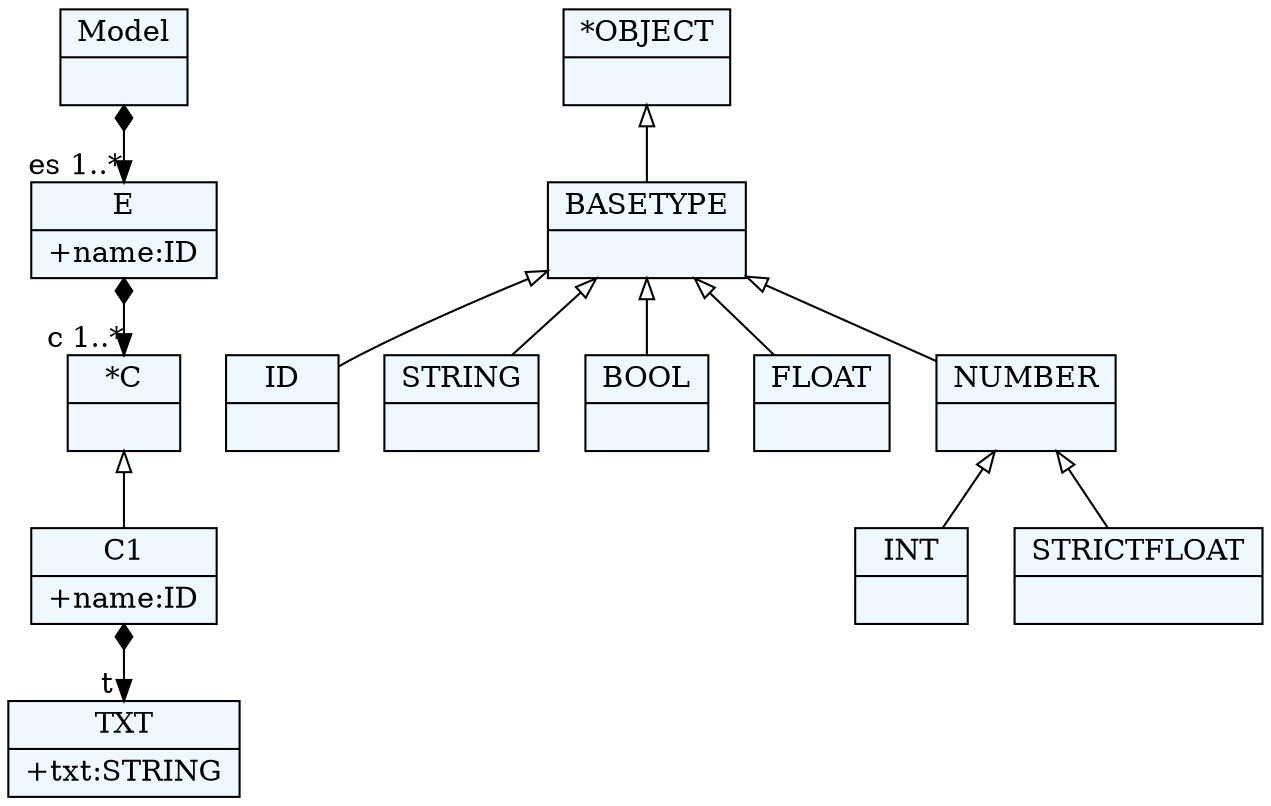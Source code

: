 
    digraph xtext {
    fontname = "Bitstream Vera Sans"
    fontsize = 8
    node[
        shape=record,
        style=filled,
        fillcolor=aliceblue
    ]
    nodesep = 0.3
    edge[dir=black,arrowtail=empty]


35772536 -> 35777480[arrowtail=diamond, dir=both, headlabel="es 1..*"]
35772536[ label="{Model|}"]

35777480 -> 35782424[arrowtail=diamond, dir=both, headlabel="c 1..*"]
35777480[ label="{E|+name:ID\l}"]

35782424[ label="{*C|}"]
35782424 -> 35787960 [dir=back]

35787960 -> 35793496[arrowtail=diamond, dir=both, headlabel="t "]
35787960[ label="{C1|+name:ID\l}"]

35793496[ label="{TXT|+txt:STRING\l}"]

35029240[ label="{ID|}"]

35231608[ label="{STRING|}"]

35137464[ label="{BOOL|}"]

35526312[ label="{INT|}"]

35554408[ label="{FLOAT|}"]

35559944[ label="{STRICTFLOAT|}"]

35754648[ label="{NUMBER|}"]
35754648 -> 35559944 [dir=back]
35754648 -> 35526312 [dir=back]

35760184[ label="{BASETYPE|}"]
35760184 -> 35754648 [dir=back]
35760184 -> 35554408 [dir=back]
35760184 -> 35137464 [dir=back]
35760184 -> 35029240 [dir=back]
35760184 -> 35231608 [dir=back]

35765720[ label="{*OBJECT|}"]
35765720 -> 35760184 [dir=back]


}
